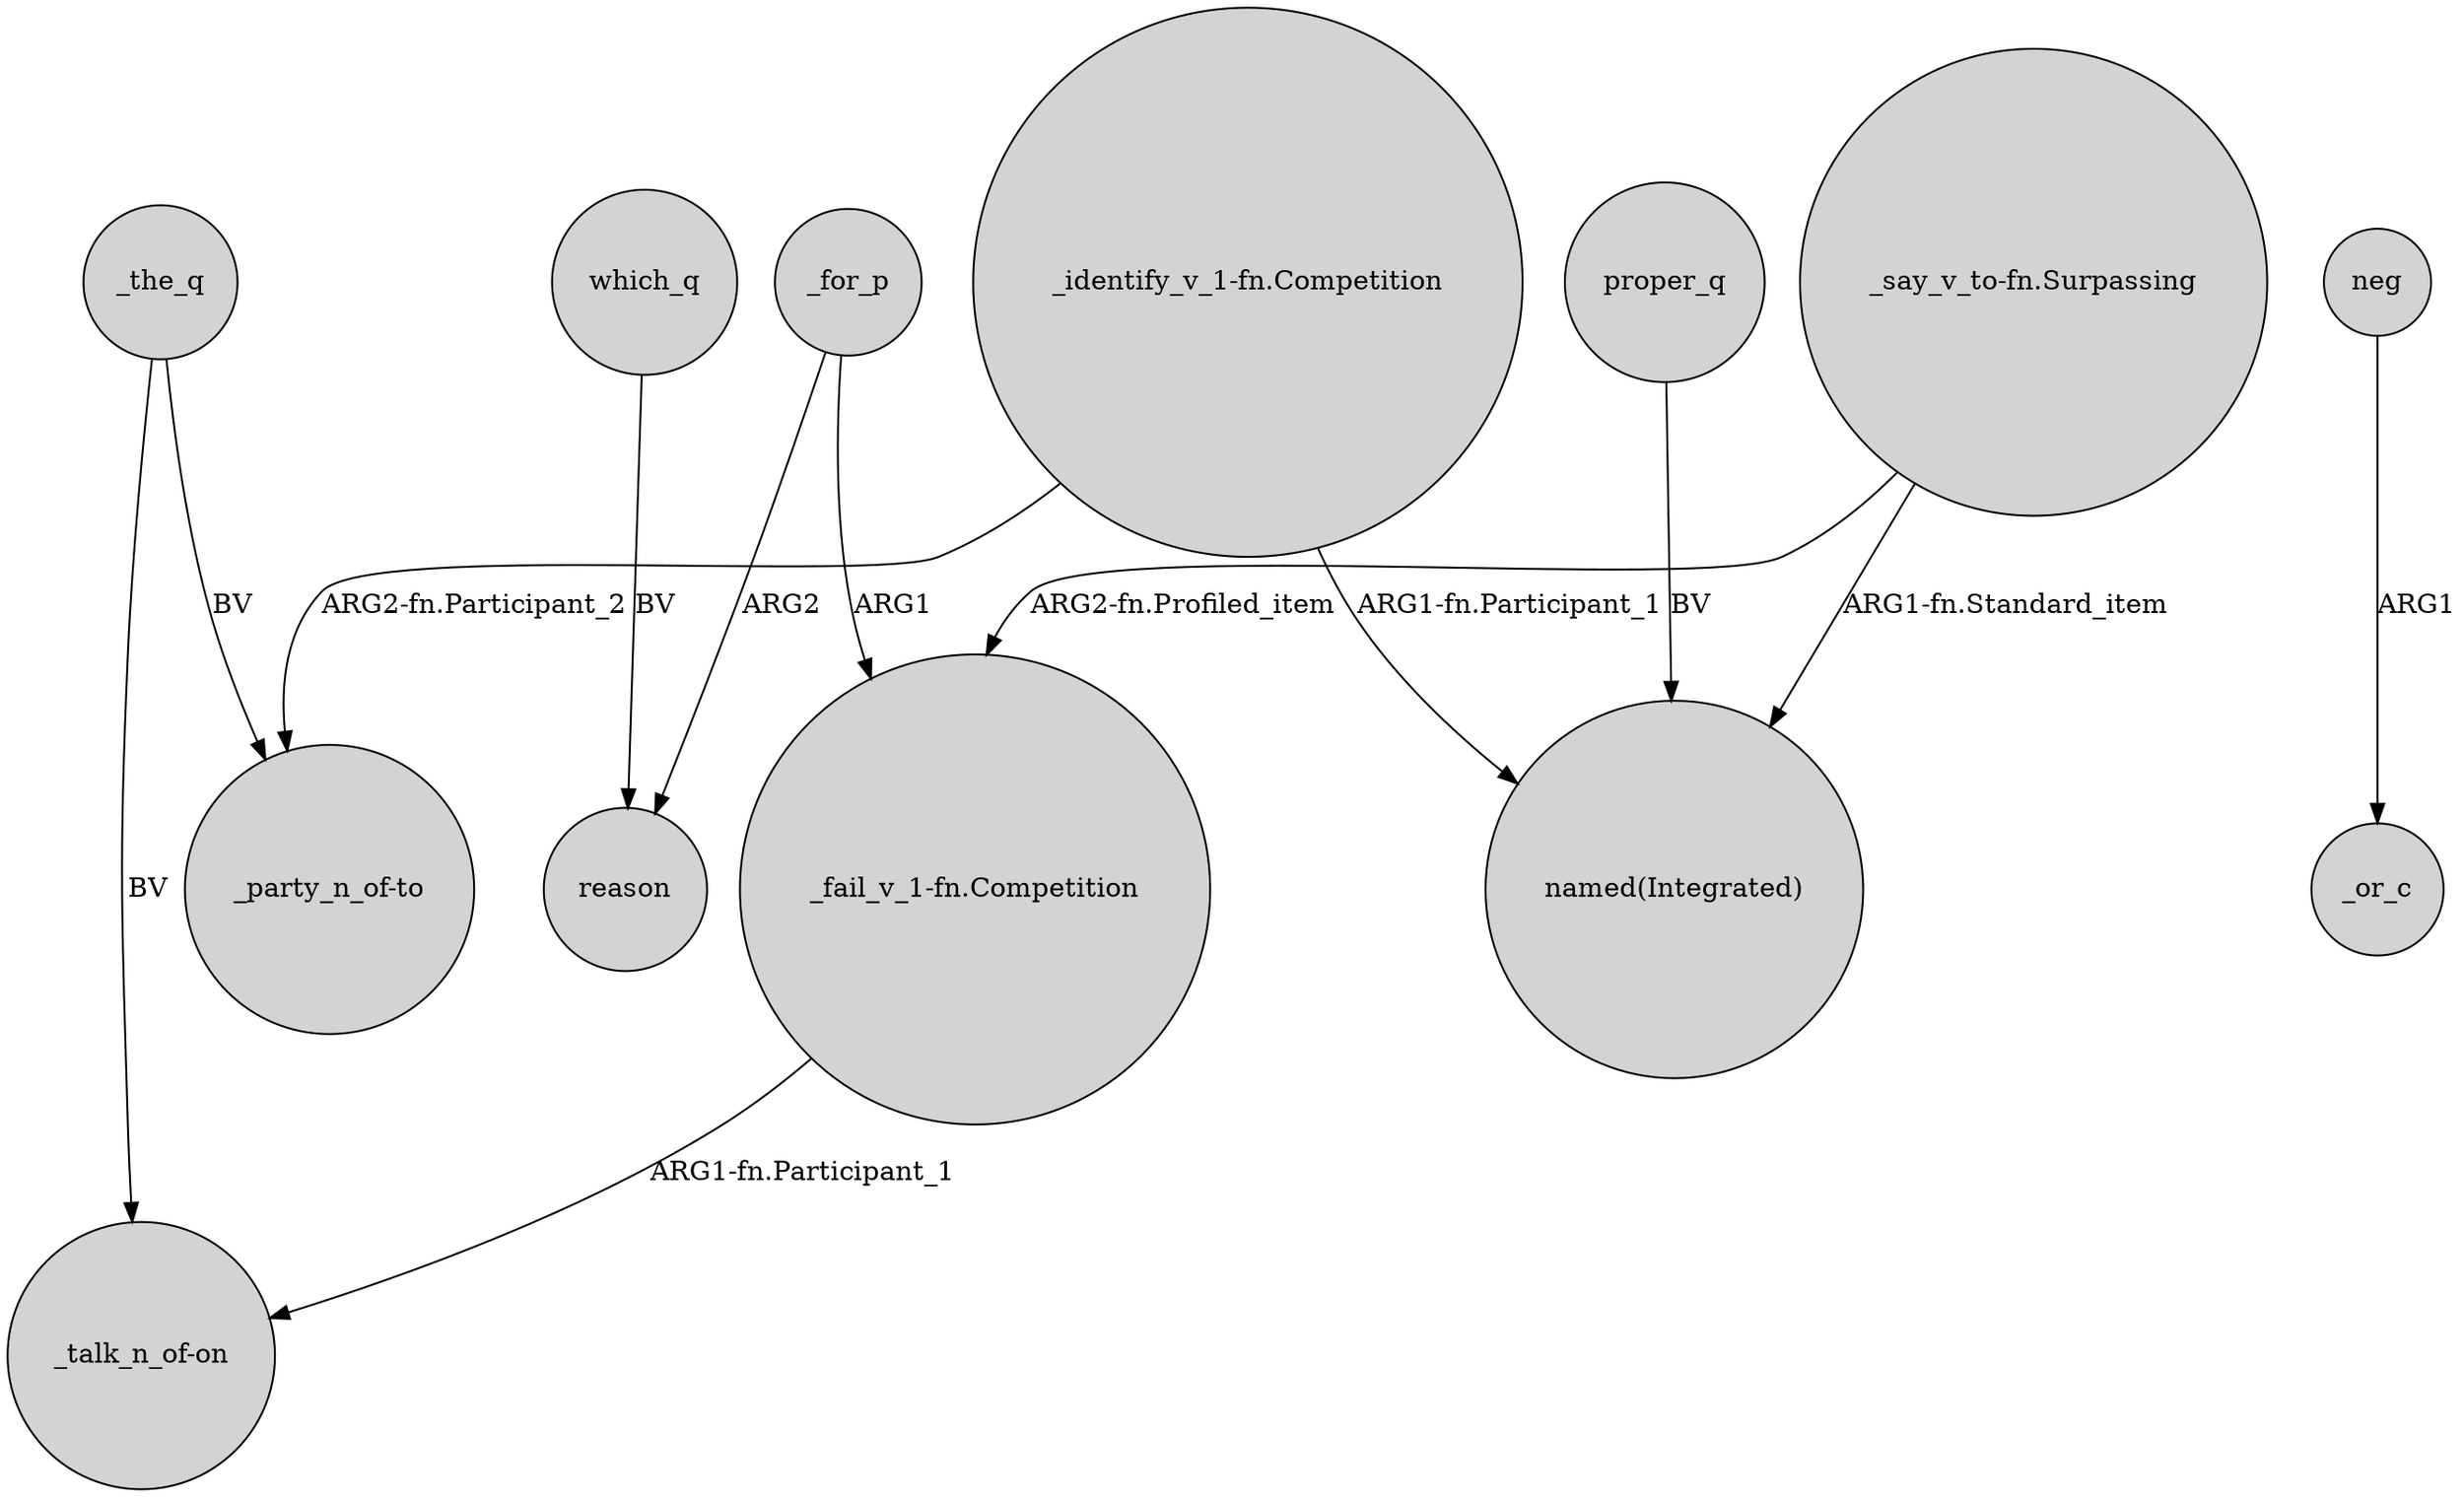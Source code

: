 digraph {
	node [shape=circle style=filled]
	_the_q -> "_talk_n_of-on" [label=BV]
	proper_q -> "named(Integrated)" [label=BV]
	_for_p -> reason [label=ARG2]
	"_identify_v_1-fn.Competition" -> "_party_n_of-to" [label="ARG2-fn.Participant_2"]
	"_say_v_to-fn.Surpassing" -> "named(Integrated)" [label="ARG1-fn.Standard_item"]
	"_fail_v_1-fn.Competition" -> "_talk_n_of-on" [label="ARG1-fn.Participant_1"]
	which_q -> reason [label=BV]
	_for_p -> "_fail_v_1-fn.Competition" [label=ARG1]
	"_say_v_to-fn.Surpassing" -> "_fail_v_1-fn.Competition" [label="ARG2-fn.Profiled_item"]
	neg -> _or_c [label=ARG1]
	_the_q -> "_party_n_of-to" [label=BV]
	"_identify_v_1-fn.Competition" -> "named(Integrated)" [label="ARG1-fn.Participant_1"]
}
